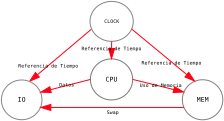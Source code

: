 <?xml version="1.0"?>
<diagram xmlns:dia="http://www.lysator.liu.se/~alla/dia/">
  <diagramdata>
    <attribute name="background">
      <color val="#ffffff"/>
    </attribute>
    <attribute name="paper">
      <composite type="paper">
        <attribute name="name">
          <string>#A4#</string>
        </attribute>
        <attribute name="tmargin">
          <real val="2.822"/>
        </attribute>
        <attribute name="bmargin">
          <real val="2.822"/>
        </attribute>
        <attribute name="lmargin">
          <real val="2.822"/>
        </attribute>
        <attribute name="rmargin">
          <real val="2.822"/>
        </attribute>
        <attribute name="is_portrait">
          <boolean val="true"/>
        </attribute>
        <attribute name="scaling">
          <real val="1"/>
        </attribute>
        <attribute name="fitto">
          <boolean val="false"/>
        </attribute>
      </composite>
    </attribute>
  </diagramdata>
  <layer name="Background" visible="true">
    <object type="Standard - Line" version="0" id="O0">
      <attribute name="obj_pos">
        <point val="14.487,9.448"/>
      </attribute>
      <attribute name="obj_bb">
        <rectangle val="10.558,8.628;15.307,12.892"/>
      </attribute>
      <attribute name="conn_endpoints">
        <point val="14.487,9.448"/>
        <point val="11.378,12.072"/>
      </attribute>
      <attribute name="numcp">
        <int val="1"/>
      </attribute>
      <attribute name="line_color">
        <color val="#ff0016"/>
      </attribute>
      <attribute name="line_width">
        <real val="0.04"/>
      </attribute>
      <attribute name="end_arrow">
        <enum val="3"/>
      </attribute>
      <attribute name="end_arrow_length">
        <real val="0.5"/>
      </attribute>
      <attribute name="end_arrow_width">
        <real val="0.3"/>
      </attribute>
      <connections>
        <connection handle="0" to="O4" connection="9"/>
        <connection handle="1" to="O3" connection="3"/>
      </connections>
    </object>
    <object type="Flowchart - Ellipse" version="0" id="O1">
      <attribute name="obj_pos">
        <point val="19.024,11.985"/>
      </attribute>
      <attribute name="obj_bb">
        <rectangle val="19.004,11.965;21.066,14.007"/>
      </attribute>
      <attribute name="elem_corner">
        <point val="19.024,11.985"/>
      </attribute>
      <attribute name="elem_width">
        <real val="2.022"/>
      </attribute>
      <attribute name="elem_height">
        <real val="2.002"/>
      </attribute>
      <attribute name="border_width">
        <real val="0.04"/>
      </attribute>
      <attribute name="border_color">
        <color val="#818181"/>
      </attribute>
      <attribute name="show_background">
        <boolean val="true"/>
      </attribute>
      <attribute name="padding">
        <real val="0.354"/>
      </attribute>
      <attribute name="text">
        <composite type="text">
          <attribute name="string">
            <string>#MEM#</string>
          </attribute>
          <attribute name="font">
            <font name="Courier"/>
          </attribute>
          <attribute name="height">
            <real val="0.4"/>
          </attribute>
          <attribute name="pos">
            <point val="20.035,13.101"/>
          </attribute>
          <attribute name="color">
            <color val="#000000"/>
          </attribute>
          <attribute name="alignment">
            <enum val="1"/>
          </attribute>
        </composite>
      </attribute>
    </object>
    <object type="Flowchart - Ellipse" version="0" id="O2">
      <attribute name="obj_pos">
        <point val="14.425,10.943"/>
      </attribute>
      <attribute name="obj_bb">
        <rectangle val="14.405,10.923;16.557,13.015"/>
      </attribute>
      <attribute name="elem_corner">
        <point val="14.425,10.943"/>
      </attribute>
      <attribute name="elem_width">
        <real val="2.112"/>
      </attribute>
      <attribute name="elem_height">
        <real val="2.052"/>
      </attribute>
      <attribute name="border_width">
        <real val="0.04"/>
      </attribute>
      <attribute name="border_color">
        <color val="#797979"/>
      </attribute>
      <attribute name="show_background">
        <boolean val="true"/>
      </attribute>
      <attribute name="padding">
        <real val="0.354"/>
      </attribute>
      <attribute name="text">
        <composite type="text">
          <attribute name="string">
            <string>#CPU#</string>
          </attribute>
          <attribute name="font">
            <font name="Courier"/>
          </attribute>
          <attribute name="height">
            <real val="0.4"/>
          </attribute>
          <attribute name="pos">
            <point val="15.481,12.083"/>
          </attribute>
          <attribute name="color">
            <color val="#000000"/>
          </attribute>
          <attribute name="alignment">
            <enum val="1"/>
          </attribute>
        </composite>
      </attribute>
    </object>
    <object type="Flowchart - Ellipse" version="0" id="O3">
      <attribute name="obj_pos">
        <point val="9.975,11.997"/>
      </attribute>
      <attribute name="obj_bb">
        <rectangle val="9.955,11.977;12.024,14.003"/>
      </attribute>
      <attribute name="elem_corner">
        <point val="9.975,11.997"/>
      </attribute>
      <attribute name="elem_width">
        <real val="2.029"/>
      </attribute>
      <attribute name="elem_height">
        <real val="1.987"/>
      </attribute>
      <attribute name="border_width">
        <real val="0.04"/>
      </attribute>
      <attribute name="border_color">
        <color val="#878787"/>
      </attribute>
      <attribute name="show_background">
        <boolean val="true"/>
      </attribute>
      <attribute name="padding">
        <real val="0.354"/>
      </attribute>
      <attribute name="text">
        <composite type="text">
          <attribute name="string">
            <string>#IO#</string>
          </attribute>
          <attribute name="font">
            <font name="Courier"/>
          </attribute>
          <attribute name="height">
            <real val="0.4"/>
          </attribute>
          <attribute name="pos">
            <point val="10.989,13.105"/>
          </attribute>
          <attribute name="color">
            <color val="#000000"/>
          </attribute>
          <attribute name="alignment">
            <enum val="1"/>
          </attribute>
        </composite>
      </attribute>
    </object>
    <object type="Flowchart - Ellipse" version="0" id="O4">
      <attribute name="obj_pos">
        <point val="14.405,8.068"/>
      </attribute>
      <attribute name="obj_bb">
        <rectangle val="14.385,8.048;16.589,10.085"/>
      </attribute>
      <attribute name="elem_corner">
        <point val="14.405,8.068"/>
      </attribute>
      <attribute name="elem_width">
        <real val="2.164"/>
      </attribute>
      <attribute name="elem_height">
        <real val="1.997"/>
      </attribute>
      <attribute name="border_width">
        <real val="0.04"/>
      </attribute>
      <attribute name="border_color">
        <color val="#858585"/>
      </attribute>
      <attribute name="show_background">
        <boolean val="true"/>
      </attribute>
      <attribute name="padding">
        <real val="0.354"/>
      </attribute>
      <attribute name="text">
        <composite type="text">
          <attribute name="string">
            <string>#CLOCK#</string>
          </attribute>
          <attribute name="font">
            <font name="Courier"/>
          </attribute>
          <attribute name="height">
            <real val="0.3"/>
          </attribute>
          <attribute name="pos">
            <point val="15.487,9.152"/>
          </attribute>
          <attribute name="color">
            <color val="#000000"/>
          </attribute>
          <attribute name="alignment">
            <enum val="1"/>
          </attribute>
        </composite>
      </attribute>
    </object>
    <object type="Standard - Line" version="0" id="O5">
      <attribute name="obj_pos">
        <point val="14.425,11.969"/>
      </attribute>
      <attribute name="obj_bb">
        <rectangle val="11.107,11.149;15.245,13.43"/>
      </attribute>
      <attribute name="conn_endpoints">
        <point val="14.425,11.969"/>
        <point val="11.927,12.61"/>
      </attribute>
      <attribute name="numcp">
        <int val="1"/>
      </attribute>
      <attribute name="line_color">
        <color val="#ff0016"/>
      </attribute>
      <attribute name="line_width">
        <real val="0.04"/>
      </attribute>
      <attribute name="end_arrow">
        <enum val="3"/>
      </attribute>
      <attribute name="end_arrow_length">
        <real val="0.5"/>
      </attribute>
      <attribute name="end_arrow_width">
        <real val="0.3"/>
      </attribute>
      <connections>
        <connection handle="0" to="O2" connection="8"/>
        <connection handle="1" to="O3" connection="1"/>
      </connections>
    </object>
    <object type="Standard - Line" version="0" id="O6">
      <attribute name="obj_pos">
        <point val="16.537,11.969"/>
      </attribute>
      <attribute name="obj_bb">
        <rectangle val="15.717,11.149;19.921,13.423"/>
      </attribute>
      <attribute name="conn_endpoints">
        <point val="16.537,11.969"/>
        <point val="19.101,12.603"/>
      </attribute>
      <attribute name="numcp">
        <int val="1"/>
      </attribute>
      <attribute name="line_color">
        <color val="#ff0016"/>
      </attribute>
      <attribute name="line_width">
        <real val="0.04"/>
      </attribute>
      <attribute name="end_arrow">
        <enum val="3"/>
      </attribute>
      <attribute name="end_arrow_length">
        <real val="0.5"/>
      </attribute>
      <attribute name="end_arrow_width">
        <real val="0.3"/>
      </attribute>
      <connections>
        <connection handle="0" to="O2" connection="0"/>
        <connection handle="1" to="O1" connection="7"/>
      </connections>
    </object>
    <object type="Standard - Line" version="0" id="O7">
      <attribute name="obj_pos">
        <point val="19.101,13.37"/>
      </attribute>
      <attribute name="obj_bb">
        <rectangle val="11.107,12.55;19.921,14.19"/>
      </attribute>
      <attribute name="conn_endpoints">
        <point val="19.101,13.37"/>
        <point val="11.927,13.37"/>
      </attribute>
      <attribute name="numcp">
        <int val="1"/>
      </attribute>
      <attribute name="line_color">
        <color val="#ff0016"/>
      </attribute>
      <attribute name="line_width">
        <real val="0.04"/>
      </attribute>
      <attribute name="end_arrow">
        <enum val="3"/>
      </attribute>
      <attribute name="end_arrow_length">
        <real val="0.5"/>
      </attribute>
      <attribute name="end_arrow_width">
        <real val="0.3"/>
      </attribute>
      <connections>
        <connection handle="0" to="O1" connection="9"/>
        <connection handle="1" to="O3" connection="15"/>
      </connections>
    </object>
    <object type="Standard - Line" version="0" id="O8">
      <attribute name="obj_pos">
        <point val="15.487,10.065"/>
      </attribute>
      <attribute name="obj_bb">
        <rectangle val="14.661,9.245;16.307,11.763"/>
      </attribute>
      <attribute name="conn_endpoints">
        <point val="15.487,10.065"/>
        <point val="15.481,10.943"/>
      </attribute>
      <attribute name="numcp">
        <int val="1"/>
      </attribute>
      <attribute name="line_color">
        <color val="#ff0016"/>
      </attribute>
      <attribute name="line_width">
        <real val="0.04"/>
      </attribute>
      <attribute name="end_arrow">
        <enum val="3"/>
      </attribute>
      <attribute name="end_arrow_length">
        <real val="0.5"/>
      </attribute>
      <attribute name="end_arrow_width">
        <real val="0.3"/>
      </attribute>
      <connections>
        <connection handle="0" to="O4" connection="12"/>
        <connection handle="1" to="O2" connection="4"/>
      </connections>
    </object>
    <object type="Standard - Line" version="0" id="O9">
      <attribute name="obj_pos">
        <point val="16.486,9.448"/>
      </attribute>
      <attribute name="obj_bb">
        <rectangle val="15.666,8.628;20.468,12.882"/>
      </attribute>
      <attribute name="conn_endpoints">
        <point val="16.486,9.448"/>
        <point val="19.648,12.062"/>
      </attribute>
      <attribute name="numcp">
        <int val="1"/>
      </attribute>
      <attribute name="line_color">
        <color val="#ff0016"/>
      </attribute>
      <attribute name="line_width">
        <real val="0.04"/>
      </attribute>
      <attribute name="end_arrow">
        <enum val="3"/>
      </attribute>
      <attribute name="end_arrow_length">
        <real val="0.5"/>
      </attribute>
      <attribute name="end_arrow_width">
        <real val="0.3"/>
      </attribute>
      <connections>
        <connection handle="0" to="O4" connection="15"/>
        <connection handle="1" to="O1" connection="5"/>
      </connections>
    </object>
    <object type="Standard - Text" version="0" id="O10">
      <attribute name="obj_pos">
        <point val="17.937,12.344"/>
      </attribute>
      <attribute name="obj_bb">
        <rectangle val="16.564,12.108;19.31,12.408"/>
      </attribute>
      <attribute name="text">
        <composite type="text">
          <attribute name="string">
            <string>#Uso de Memoria#</string>
          </attribute>
          <attribute name="font">
            <font name="Courier"/>
          </attribute>
          <attribute name="height">
            <real val="0.3"/>
          </attribute>
          <attribute name="pos">
            <point val="17.937,12.344"/>
          </attribute>
          <attribute name="color">
            <color val="#000000"/>
          </attribute>
          <attribute name="alignment">
            <enum val="1"/>
          </attribute>
        </composite>
      </attribute>
    </object>
    <object type="Standard - Text" version="0" id="O11">
      <attribute name="obj_pos">
        <point val="13.237,12.324"/>
      </attribute>
      <attribute name="obj_bb">
        <rectangle val="12.682,12.088;13.791,12.388"/>
      </attribute>
      <attribute name="text">
        <composite type="text">
          <attribute name="string">
            <string>#Datos#</string>
          </attribute>
          <attribute name="font">
            <font name="Courier"/>
          </attribute>
          <attribute name="height">
            <real val="0.3"/>
          </attribute>
          <attribute name="pos">
            <point val="13.237,12.324"/>
          </attribute>
          <attribute name="color">
            <color val="#000000"/>
          </attribute>
          <attribute name="alignment">
            <enum val="1"/>
          </attribute>
        </composite>
      </attribute>
    </object>
    <object type="Standard - Text" version="0" id="O12">
      <attribute name="obj_pos">
        <point val="15.548,13.692"/>
      </attribute>
      <attribute name="obj_bb">
        <rectangle val="15.085,13.456;16.012,13.756"/>
      </attribute>
      <attribute name="text">
        <composite type="text">
          <attribute name="string">
            <string>#Swap#</string>
          </attribute>
          <attribute name="font">
            <font name="Courier"/>
          </attribute>
          <attribute name="height">
            <real val="0.3"/>
          </attribute>
          <attribute name="pos">
            <point val="15.548,13.692"/>
          </attribute>
          <attribute name="color">
            <color val="#000000"/>
          </attribute>
          <attribute name="alignment">
            <enum val="1"/>
          </attribute>
        </composite>
      </attribute>
    </object>
    <object type="Standard - Text" version="0" id="O13">
      <attribute name="obj_pos">
        <point val="18.475,11.219"/>
      </attribute>
      <attribute name="obj_bb">
        <rectangle val="16.557,10.983;20.393,11.283"/>
      </attribute>
      <attribute name="text">
        <composite type="text">
          <attribute name="string">
            <string>#Referencia de Tiempo#</string>
          </attribute>
          <attribute name="font">
            <font name="Courier"/>
          </attribute>
          <attribute name="height">
            <real val="0.3"/>
          </attribute>
          <attribute name="pos">
            <point val="18.475,11.219"/>
          </attribute>
          <attribute name="color">
            <color val="#000000"/>
          </attribute>
          <attribute name="alignment">
            <enum val="1"/>
          </attribute>
        </composite>
      </attribute>
    </object>
    <object type="Standard - Text" version="0" id="O14">
      <attribute name="obj_pos">
        <point val="12.313,11.375"/>
      </attribute>
      <attribute name="obj_bb">
        <rectangle val="10.395,11.139;14.231,11.439"/>
      </attribute>
      <attribute name="text">
        <composite type="text">
          <attribute name="string">
            <string>#Referencia de Tiempo#</string>
          </attribute>
          <attribute name="font">
            <font name="Courier"/>
          </attribute>
          <attribute name="height">
            <real val="0.3"/>
          </attribute>
          <attribute name="pos">
            <point val="12.313,11.375"/>
          </attribute>
          <attribute name="color">
            <color val="#000000"/>
          </attribute>
          <attribute name="alignment">
            <enum val="1"/>
          </attribute>
        </composite>
      </attribute>
    </object>
    <object type="Standard - Text" version="0" id="O15">
      <attribute name="obj_pos">
        <point val="15.484,10.504"/>
      </attribute>
      <attribute name="obj_bb">
        <rectangle val="13.566,10.268;17.402,10.568"/>
      </attribute>
      <attribute name="text">
        <composite type="text">
          <attribute name="string">
            <string>#Referencia de Tiempo#</string>
          </attribute>
          <attribute name="font">
            <font name="Courier"/>
          </attribute>
          <attribute name="height">
            <real val="0.3"/>
          </attribute>
          <attribute name="pos">
            <point val="15.484,10.504"/>
          </attribute>
          <attribute name="color">
            <color val="#000000"/>
          </attribute>
          <attribute name="alignment">
            <enum val="1"/>
          </attribute>
        </composite>
      </attribute>
      <connections>
        <connection handle="0" to="O8" connection="0"/>
      </connections>
    </object>
  </layer>
</diagram>
